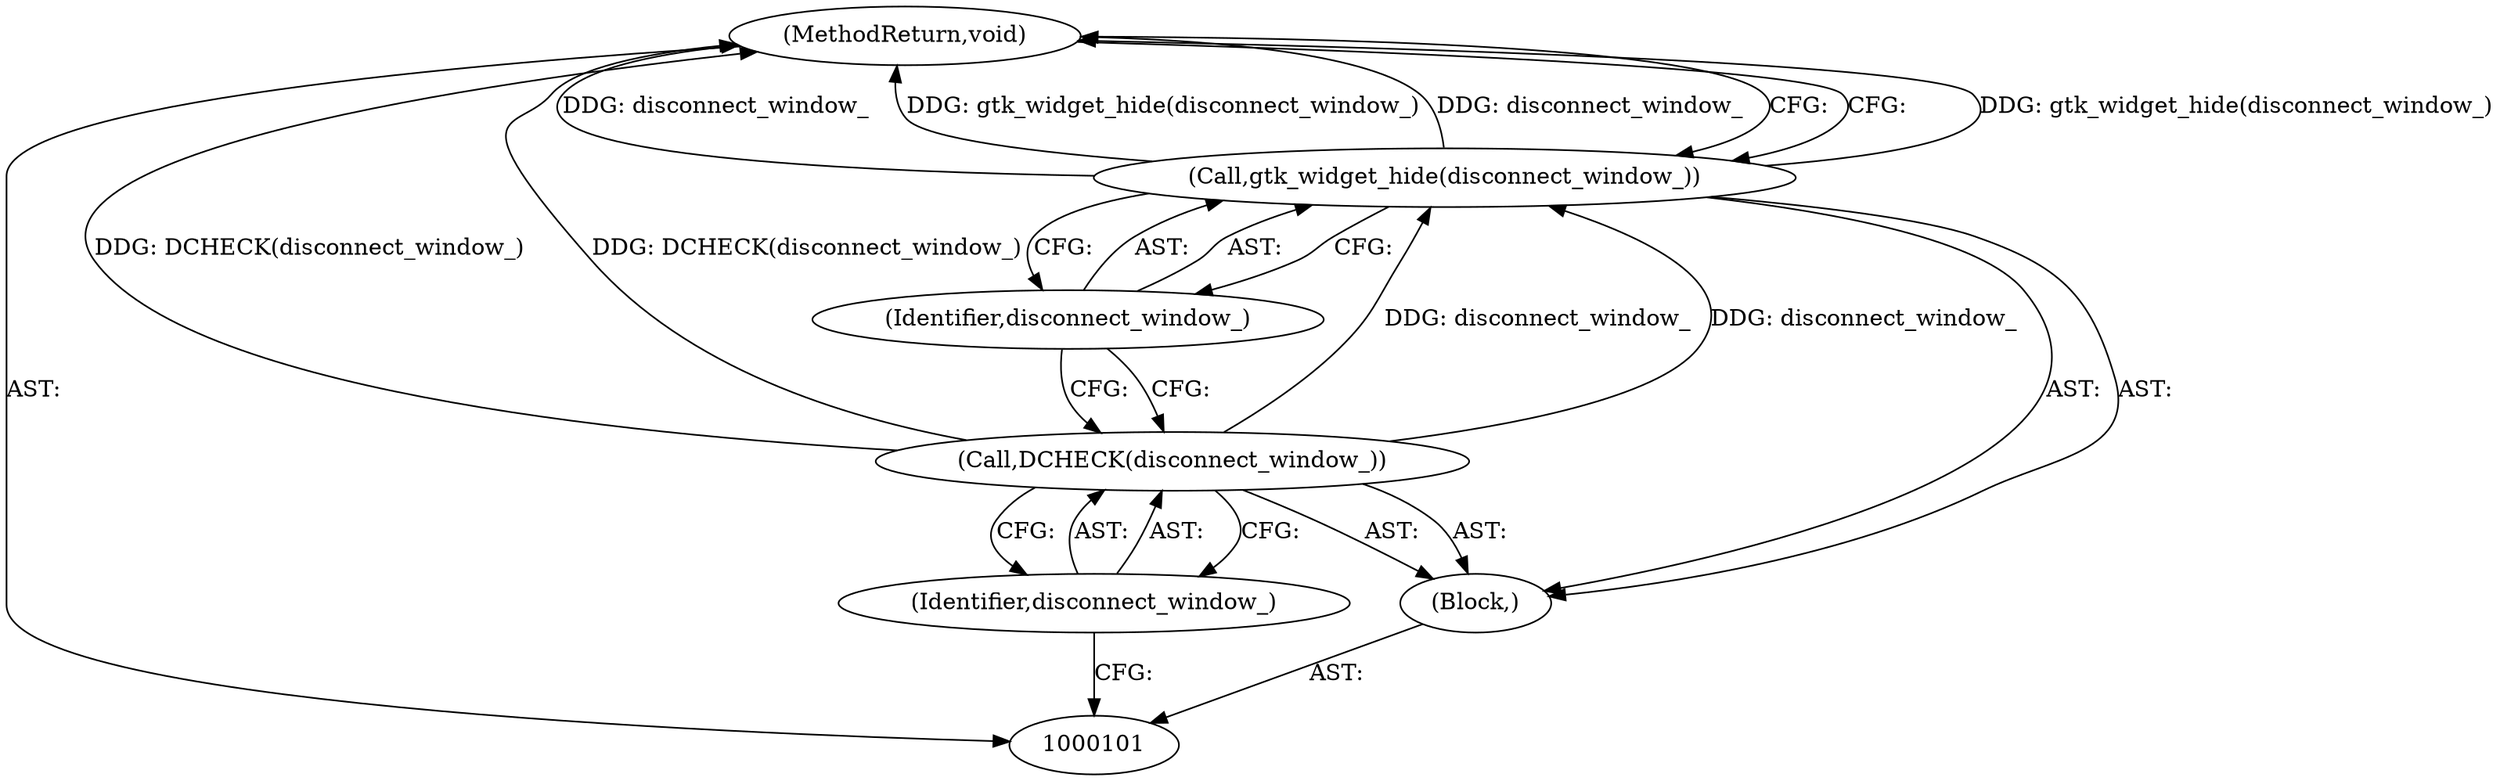 digraph "0_Chrome_456405f87033ee64c6862ef814f1f6a4e52585bd" {
"1000107" [label="(MethodReturn,void)"];
"1000102" [label="(Block,)"];
"1000103" [label="(Call,DCHECK(disconnect_window_))"];
"1000104" [label="(Identifier,disconnect_window_)"];
"1000106" [label="(Identifier,disconnect_window_)"];
"1000105" [label="(Call,gtk_widget_hide(disconnect_window_))"];
"1000107" -> "1000101"  [label="AST: "];
"1000107" -> "1000105"  [label="CFG: "];
"1000105" -> "1000107"  [label="DDG: gtk_widget_hide(disconnect_window_)"];
"1000105" -> "1000107"  [label="DDG: disconnect_window_"];
"1000103" -> "1000107"  [label="DDG: DCHECK(disconnect_window_)"];
"1000102" -> "1000101"  [label="AST: "];
"1000103" -> "1000102"  [label="AST: "];
"1000105" -> "1000102"  [label="AST: "];
"1000103" -> "1000102"  [label="AST: "];
"1000103" -> "1000104"  [label="CFG: "];
"1000104" -> "1000103"  [label="AST: "];
"1000106" -> "1000103"  [label="CFG: "];
"1000103" -> "1000107"  [label="DDG: DCHECK(disconnect_window_)"];
"1000103" -> "1000105"  [label="DDG: disconnect_window_"];
"1000104" -> "1000103"  [label="AST: "];
"1000104" -> "1000101"  [label="CFG: "];
"1000103" -> "1000104"  [label="CFG: "];
"1000106" -> "1000105"  [label="AST: "];
"1000106" -> "1000103"  [label="CFG: "];
"1000105" -> "1000106"  [label="CFG: "];
"1000105" -> "1000102"  [label="AST: "];
"1000105" -> "1000106"  [label="CFG: "];
"1000106" -> "1000105"  [label="AST: "];
"1000107" -> "1000105"  [label="CFG: "];
"1000105" -> "1000107"  [label="DDG: gtk_widget_hide(disconnect_window_)"];
"1000105" -> "1000107"  [label="DDG: disconnect_window_"];
"1000103" -> "1000105"  [label="DDG: disconnect_window_"];
}
